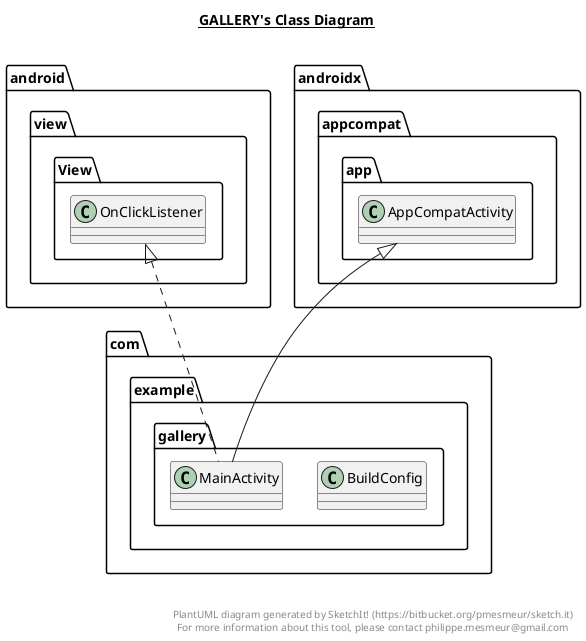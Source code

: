 @startuml

title __GALLERY's Class Diagram__\n

  namespace com.example.gallery {
    class com.example.gallery.BuildConfig {
    }
  }
  

  namespace com.example.gallery {
    class com.example.gallery.MainActivity {
    }
  }
  

  com.example.gallery.MainActivity .up.|> android.view.View.OnClickListener
  com.example.gallery.MainActivity -up-|> androidx.appcompat.app.AppCompatActivity


right footer


PlantUML diagram generated by SketchIt! (https://bitbucket.org/pmesmeur/sketch.it)
For more information about this tool, please contact philippe.mesmeur@gmail.com
endfooter

@enduml
